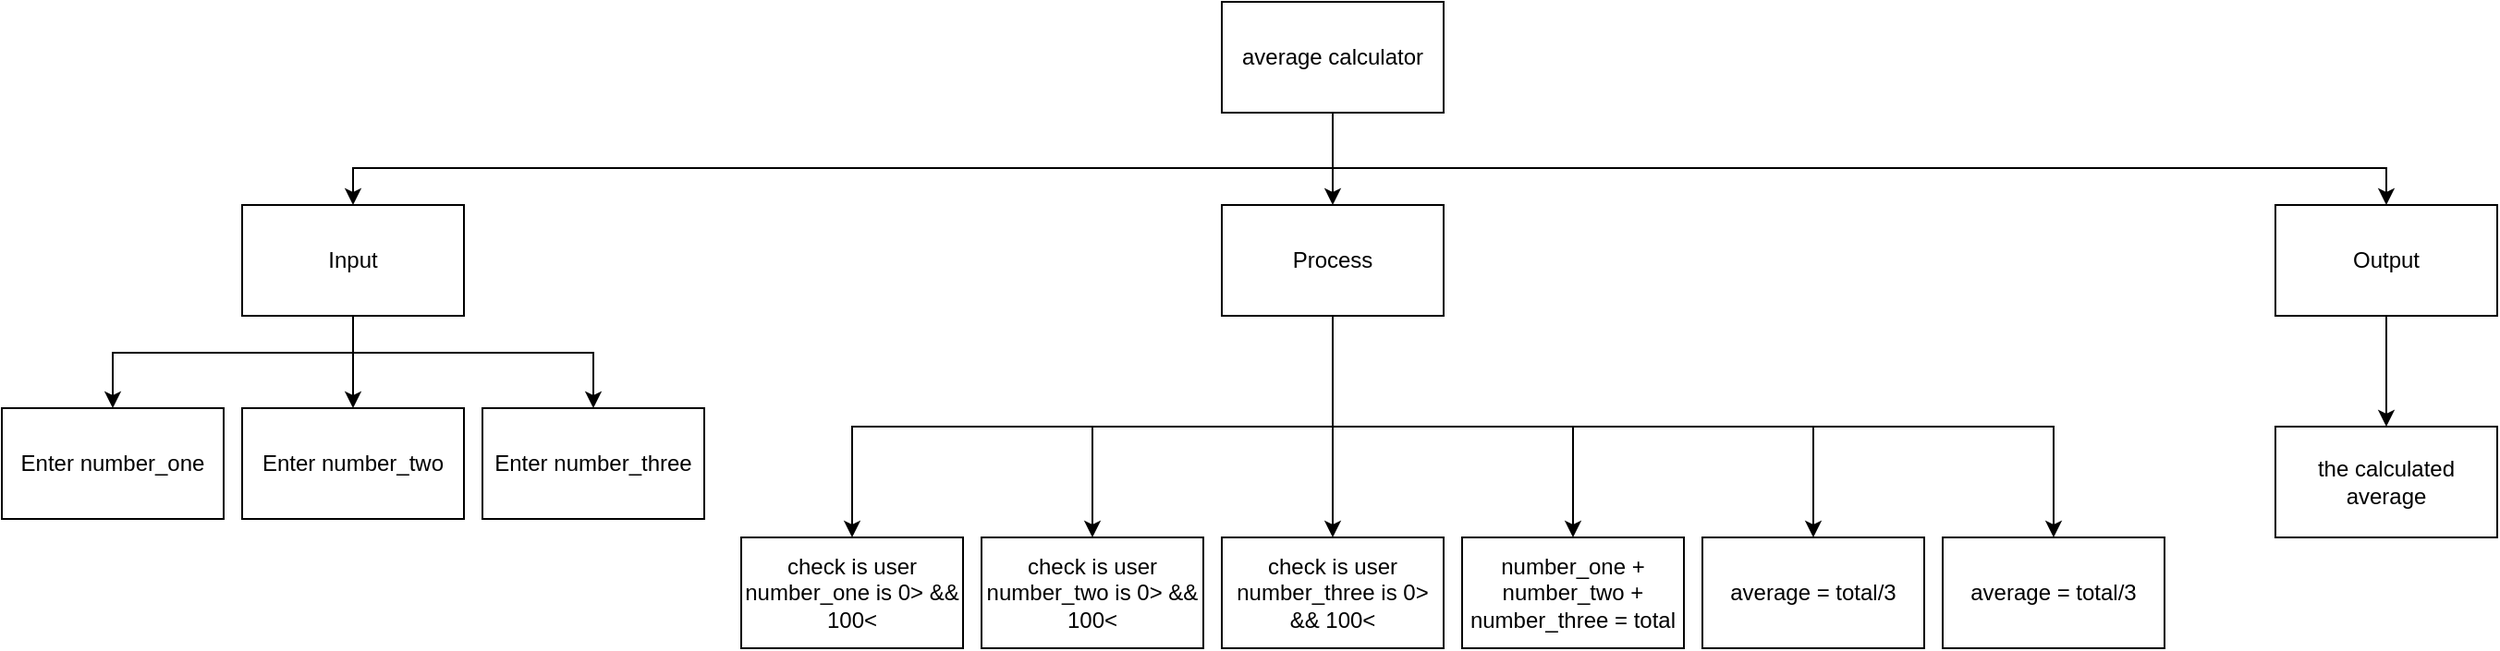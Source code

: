 <mxfile>
    <diagram id="Ek28gAYluiZjqxpAqC49" name="Page-1">
        <mxGraphModel dx="1421" dy="1738" grid="1" gridSize="10" guides="1" tooltips="1" connect="1" arrows="1" fold="1" page="1" pageScale="1" pageWidth="827" pageHeight="1169" math="0" shadow="0">
            <root>
                <mxCell id="0"/>
                <mxCell id="1" parent="0"/>
                <mxCell id="2" style="edgeStyle=none;html=1;entryX=0.5;entryY=0;entryDx=0;entryDy=0;rounded=0;" parent="1" source="5" target="8" edge="1">
                    <mxGeometry relative="1" as="geometry"/>
                </mxCell>
                <mxCell id="3" style="edgeStyle=none;rounded=0;html=1;entryX=0.5;entryY=0;entryDx=0;entryDy=0;" parent="1" target="6" edge="1">
                    <mxGeometry relative="1" as="geometry">
                        <mxPoint x="260" y="-390.0" as="sourcePoint"/>
                        <Array as="points">
                            <mxPoint x="-270" y="-390"/>
                        </Array>
                    </mxGeometry>
                </mxCell>
                <mxCell id="4" style="edgeStyle=none;rounded=0;html=1;entryX=0.5;entryY=0;entryDx=0;entryDy=0;" parent="1" target="10" edge="1">
                    <mxGeometry relative="1" as="geometry">
                        <mxPoint x="260" y="-390.0" as="sourcePoint"/>
                        <Array as="points">
                            <mxPoint x="830" y="-390"/>
                        </Array>
                    </mxGeometry>
                </mxCell>
                <mxCell id="5" value="average calculator" style="rounded=0;whiteSpace=wrap;html=1;" parent="1" vertex="1">
                    <mxGeometry x="200" y="-480" width="120" height="60" as="geometry"/>
                </mxCell>
                <mxCell id="39" style="edgeStyle=none;html=1;entryX=0.5;entryY=0;entryDx=0;entryDy=0;rounded=0;" parent="1" target="38" edge="1">
                    <mxGeometry relative="1" as="geometry">
                        <mxPoint x="-270" y="-290" as="sourcePoint"/>
                        <Array as="points">
                            <mxPoint x="-140" y="-290"/>
                        </Array>
                    </mxGeometry>
                </mxCell>
                <mxCell id="41" style="edgeStyle=none;html=1;entryX=0.5;entryY=0;entryDx=0;entryDy=0;" parent="1" source="6" target="11" edge="1">
                    <mxGeometry relative="1" as="geometry"/>
                </mxCell>
                <mxCell id="42" style="edgeStyle=none;html=1;entryX=0.5;entryY=0;entryDx=0;entryDy=0;rounded=0;" parent="1" target="36" edge="1">
                    <mxGeometry relative="1" as="geometry">
                        <mxPoint x="-270" y="-290" as="sourcePoint"/>
                        <Array as="points">
                            <mxPoint x="-400" y="-290"/>
                        </Array>
                    </mxGeometry>
                </mxCell>
                <mxCell id="6" value="Input" style="rounded=0;whiteSpace=wrap;html=1;" parent="1" vertex="1">
                    <mxGeometry x="-330" y="-370" width="120" height="60" as="geometry"/>
                </mxCell>
                <mxCell id="46" style="edgeStyle=none;rounded=0;html=1;entryX=0.5;entryY=0;entryDx=0;entryDy=0;" parent="1" source="8" target="21" edge="1">
                    <mxGeometry relative="1" as="geometry"/>
                </mxCell>
                <mxCell id="47" style="edgeStyle=none;rounded=0;html=1;entryX=0.5;entryY=0;entryDx=0;entryDy=0;" parent="1" target="13" edge="1">
                    <mxGeometry relative="1" as="geometry">
                        <mxPoint x="260" y="-250" as="sourcePoint"/>
                        <Array as="points">
                            <mxPoint x="130" y="-250"/>
                        </Array>
                    </mxGeometry>
                </mxCell>
                <mxCell id="48" style="edgeStyle=none;rounded=0;html=1;entryX=0.5;entryY=0;entryDx=0;entryDy=0;" parent="1" target="43" edge="1">
                    <mxGeometry relative="1" as="geometry">
                        <mxPoint x="260" y="-250" as="sourcePoint"/>
                        <Array as="points">
                            <mxPoint x="390" y="-250"/>
                        </Array>
                    </mxGeometry>
                </mxCell>
                <mxCell id="49" style="edgeStyle=none;rounded=0;html=1;entryX=0.5;entryY=0;entryDx=0;entryDy=0;" parent="1" target="29" edge="1">
                    <mxGeometry relative="1" as="geometry">
                        <mxPoint x="260" y="-250" as="sourcePoint"/>
                        <Array as="points">
                            <mxPoint y="-250"/>
                        </Array>
                    </mxGeometry>
                </mxCell>
                <mxCell id="50" style="edgeStyle=none;html=1;entryX=0.5;entryY=0;entryDx=0;entryDy=0;rounded=0;" parent="1" target="44" edge="1">
                    <mxGeometry relative="1" as="geometry">
                        <mxPoint x="390" y="-250" as="sourcePoint"/>
                        <Array as="points">
                            <mxPoint x="520" y="-250"/>
                        </Array>
                    </mxGeometry>
                </mxCell>
                <mxCell id="52" style="edgeStyle=none;html=1;entryX=0.5;entryY=0;entryDx=0;entryDy=0;rounded=0;" edge="1" parent="1" target="51">
                    <mxGeometry relative="1" as="geometry">
                        <mxPoint x="520" y="-250" as="sourcePoint"/>
                        <Array as="points">
                            <mxPoint x="650" y="-250"/>
                        </Array>
                    </mxGeometry>
                </mxCell>
                <mxCell id="8" value="Process" style="rounded=0;whiteSpace=wrap;html=1;" parent="1" vertex="1">
                    <mxGeometry x="200" y="-370" width="120" height="60" as="geometry"/>
                </mxCell>
                <mxCell id="32" style="edgeStyle=none;html=1;entryX=0.5;entryY=0;entryDx=0;entryDy=0;exitX=0.5;exitY=1;exitDx=0;exitDy=0;" parent="1" source="10" target="25" edge="1">
                    <mxGeometry relative="1" as="geometry"/>
                </mxCell>
                <mxCell id="10" value="Output" style="rounded=0;whiteSpace=wrap;html=1;" parent="1" vertex="1">
                    <mxGeometry x="770" y="-370" width="120" height="60" as="geometry"/>
                </mxCell>
                <mxCell id="11" value="Enter number_two" style="rounded=0;whiteSpace=wrap;html=1;" parent="1" vertex="1">
                    <mxGeometry x="-330" y="-260" width="120" height="60" as="geometry"/>
                </mxCell>
                <mxCell id="13" value="check is user number_two is 0&amp;gt; &amp;amp;&amp;amp; 100&amp;lt;" style="rounded=0;whiteSpace=wrap;html=1;" parent="1" vertex="1">
                    <mxGeometry x="70" y="-190" width="120" height="60" as="geometry"/>
                </mxCell>
                <mxCell id="21" value="check is user number_three is 0&amp;gt; &amp;amp;&amp;amp; 100&amp;lt;" style="rounded=0;whiteSpace=wrap;html=1;" parent="1" vertex="1">
                    <mxGeometry x="200" y="-190" width="120" height="60" as="geometry"/>
                </mxCell>
                <mxCell id="25" value="the calculated average" style="rounded=0;whiteSpace=wrap;html=1;" parent="1" vertex="1">
                    <mxGeometry x="770" y="-250" width="120" height="60" as="geometry"/>
                </mxCell>
                <mxCell id="29" value="check is user number_one is 0&amp;gt; &amp;amp;&amp;amp; 100&amp;lt;" style="rounded=0;whiteSpace=wrap;html=1;" parent="1" vertex="1">
                    <mxGeometry x="-60" y="-190" width="120" height="60" as="geometry"/>
                </mxCell>
                <mxCell id="36" value="Enter number_one" style="rounded=0;whiteSpace=wrap;html=1;" parent="1" vertex="1">
                    <mxGeometry x="-460" y="-260" width="120" height="60" as="geometry"/>
                </mxCell>
                <mxCell id="38" value="Enter number_three" style="rounded=0;whiteSpace=wrap;html=1;" parent="1" vertex="1">
                    <mxGeometry x="-200" y="-260" width="120" height="60" as="geometry"/>
                </mxCell>
                <mxCell id="43" value="number_one + number_two + number_three = total" style="rounded=0;whiteSpace=wrap;html=1;" parent="1" vertex="1">
                    <mxGeometry x="330" y="-190" width="120" height="60" as="geometry"/>
                </mxCell>
                <mxCell id="44" value="average = total/3" style="rounded=0;whiteSpace=wrap;html=1;" parent="1" vertex="1">
                    <mxGeometry x="460" y="-190" width="120" height="60" as="geometry"/>
                </mxCell>
                <mxCell id="51" value="average = total/3" style="rounded=0;whiteSpace=wrap;html=1;" vertex="1" parent="1">
                    <mxGeometry x="590" y="-190" width="120" height="60" as="geometry"/>
                </mxCell>
            </root>
        </mxGraphModel>
    </diagram>
</mxfile>